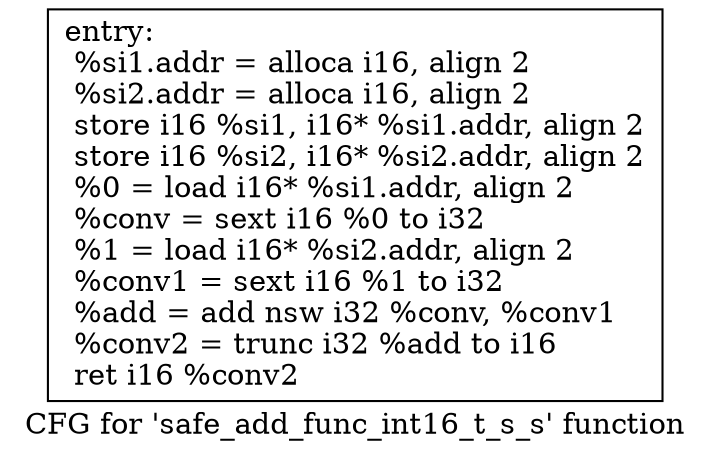 digraph "CFG for 'safe_add_func_int16_t_s_s' function" {
	label="CFG for 'safe_add_func_int16_t_s_s' function";

	Node0xb3ff580 [shape=record,label="{entry:\l  %si1.addr = alloca i16, align 2\l  %si2.addr = alloca i16, align 2\l  store i16 %si1, i16* %si1.addr, align 2\l  store i16 %si2, i16* %si2.addr, align 2\l  %0 = load i16* %si1.addr, align 2\l  %conv = sext i16 %0 to i32\l  %1 = load i16* %si2.addr, align 2\l  %conv1 = sext i16 %1 to i32\l  %add = add nsw i32 %conv, %conv1\l  %conv2 = trunc i32 %add to i16\l  ret i16 %conv2\l}"];
}
